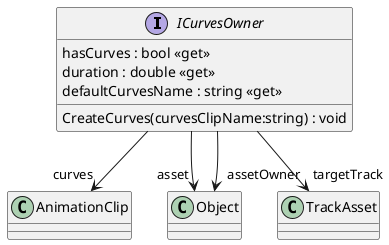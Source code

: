 @startuml
interface ICurvesOwner {
    hasCurves : bool <<get>>
    duration : double <<get>>
    CreateCurves(curvesClipName:string) : void
    defaultCurvesName : string <<get>>
}
ICurvesOwner --> "curves" AnimationClip
ICurvesOwner --> "asset" Object
ICurvesOwner --> "assetOwner" Object
ICurvesOwner --> "targetTrack" TrackAsset
@enduml
